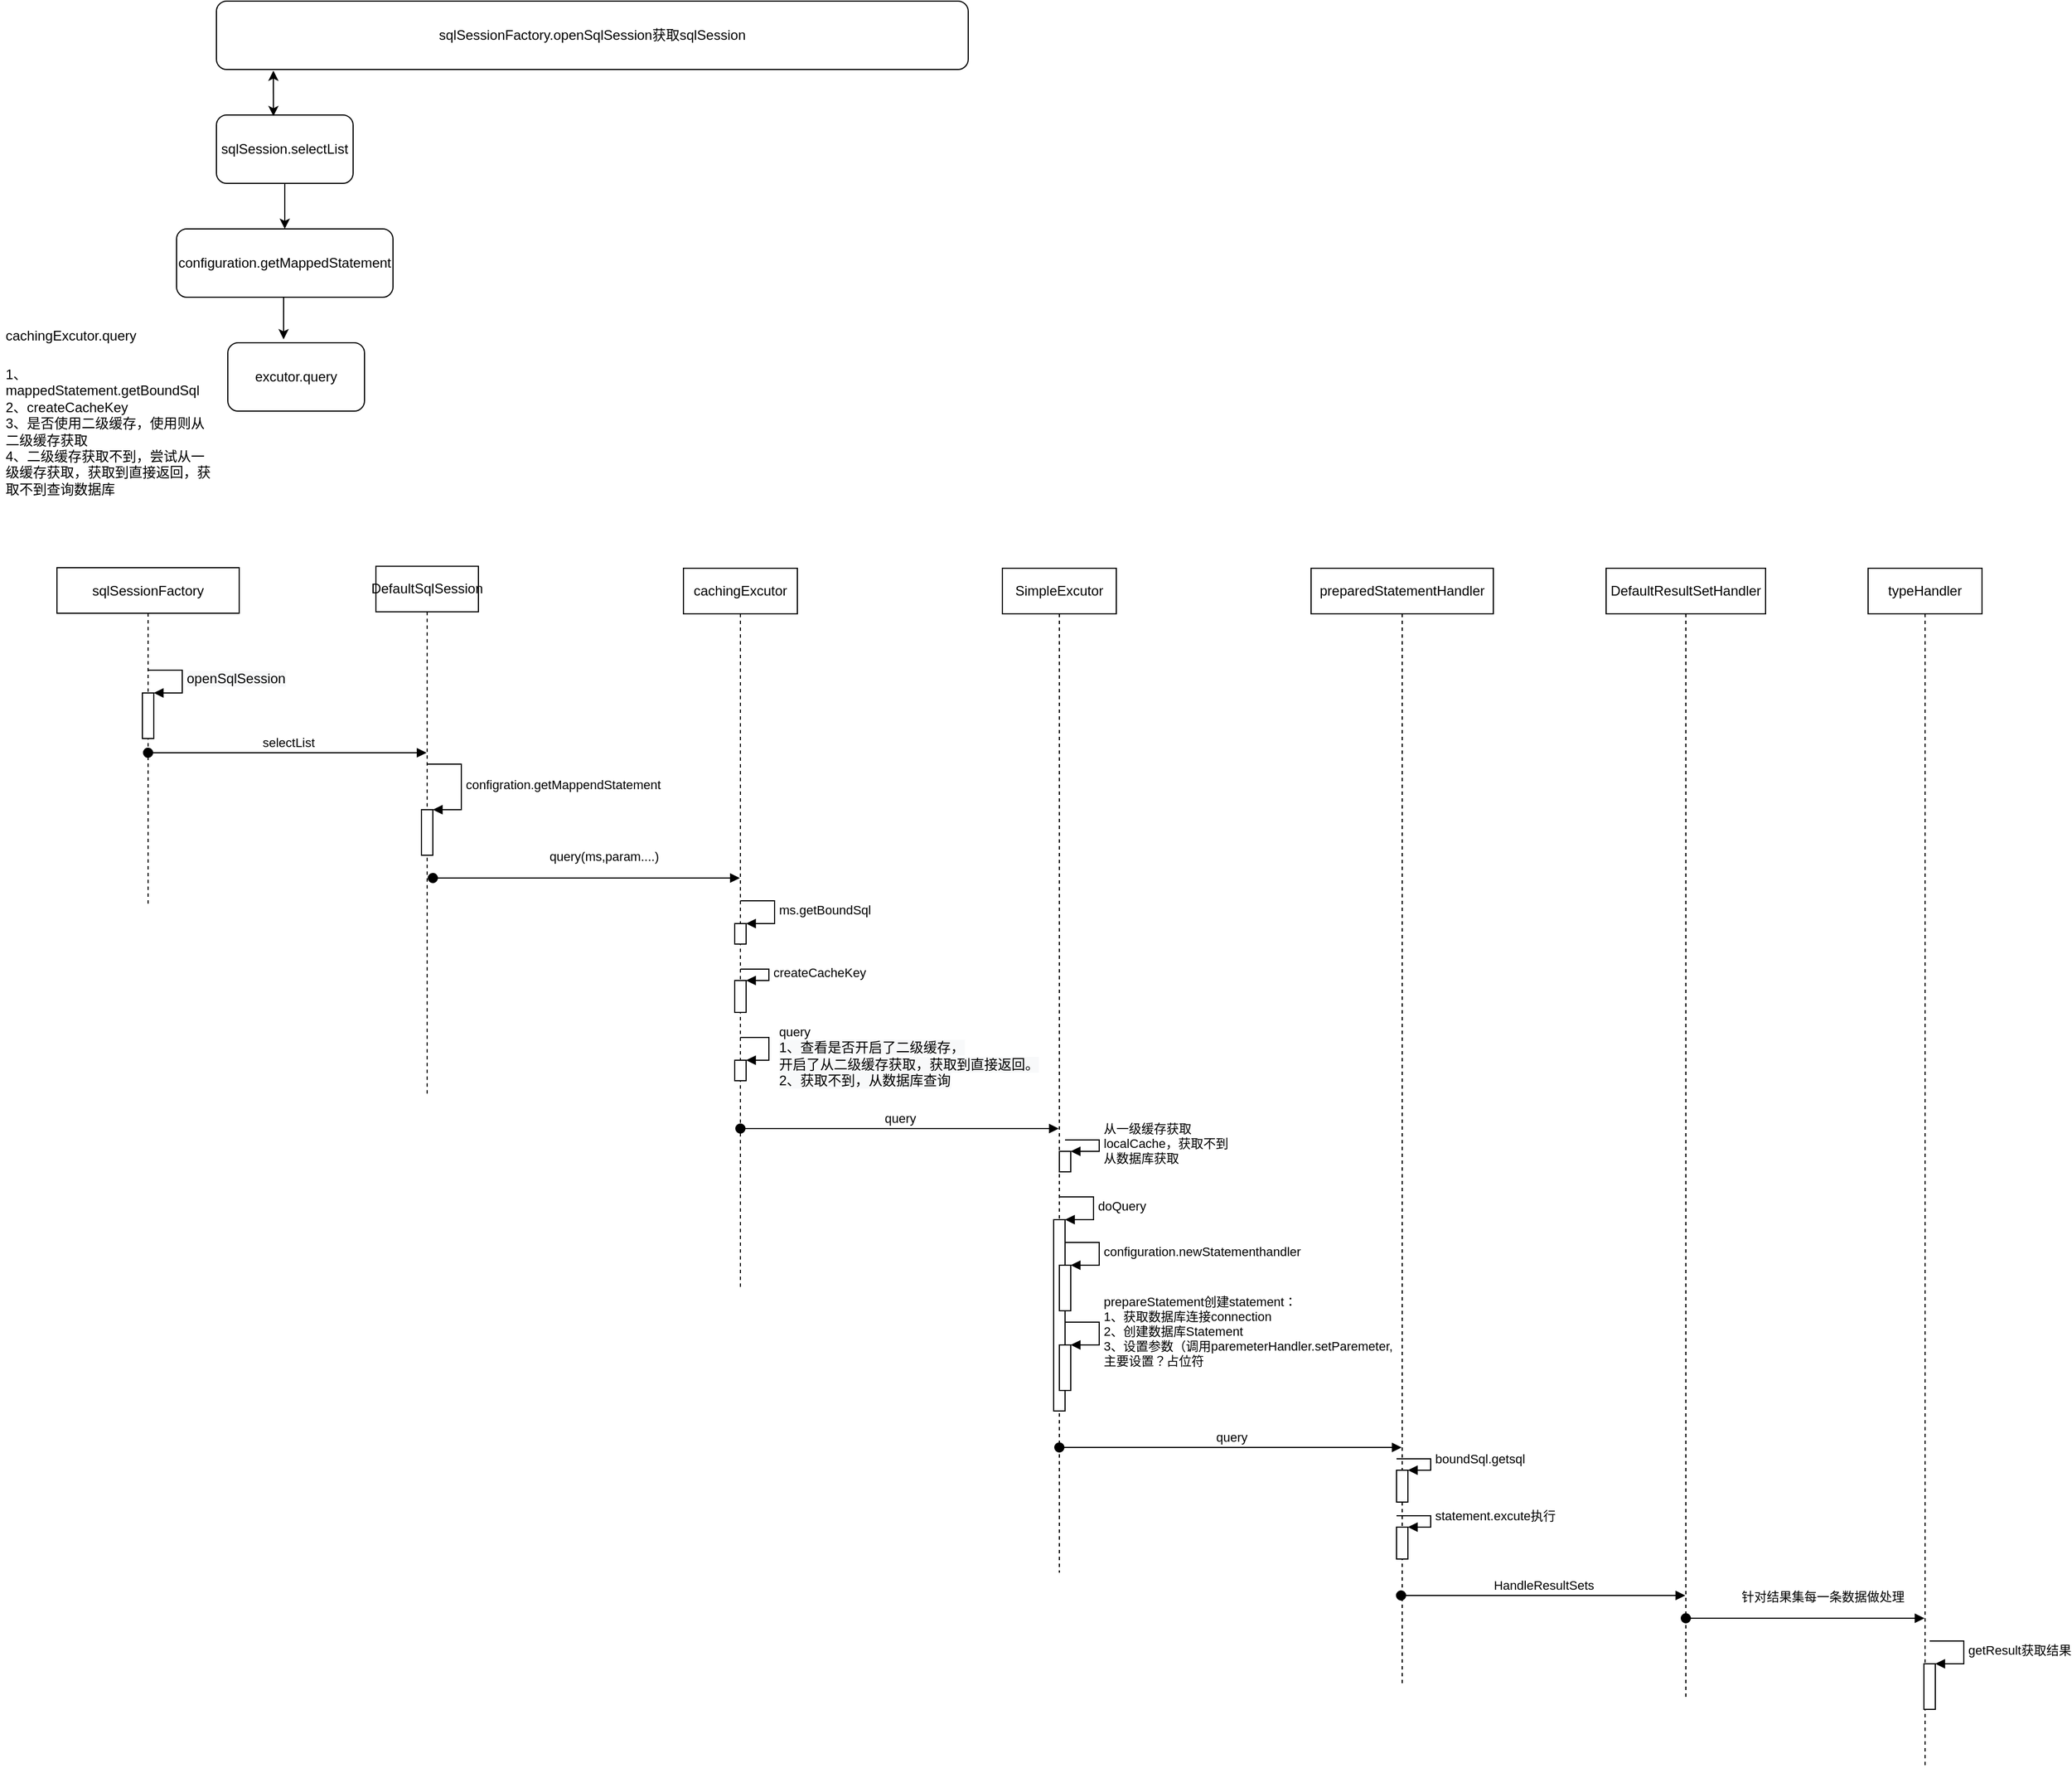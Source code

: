 <mxfile version="14.4.6" type="github">
  <diagram id="0CGYzb4iScq04L-ZYQaI" name="Page-1">
    <mxGraphModel dx="1773" dy="614" grid="1" gridSize="10" guides="1" tooltips="1" connect="1" arrows="1" fold="1" page="1" pageScale="1" pageWidth="827" pageHeight="1169" math="0" shadow="0">
      <root>
        <mxCell id="0" />
        <mxCell id="1" parent="0" />
        <mxCell id="PqKnC0BrW8zJ7Qyt5Rqo-1" value="sqlSessionFactory.openSqlSession获取sqlSession" style="rounded=1;whiteSpace=wrap;html=1;" vertex="1" parent="1">
          <mxGeometry x="120" y="90" width="660" height="60" as="geometry" />
        </mxCell>
        <mxCell id="PqKnC0BrW8zJ7Qyt5Rqo-8" value="" style="edgeStyle=orthogonalEdgeStyle;rounded=0;orthogonalLoop=1;jettySize=auto;html=1;" edge="1" parent="1" source="PqKnC0BrW8zJ7Qyt5Rqo-3" target="PqKnC0BrW8zJ7Qyt5Rqo-7">
          <mxGeometry relative="1" as="geometry" />
        </mxCell>
        <mxCell id="PqKnC0BrW8zJ7Qyt5Rqo-3" value="sqlSession.selectList" style="rounded=1;whiteSpace=wrap;html=1;" vertex="1" parent="1">
          <mxGeometry x="120" y="190" width="120" height="60" as="geometry" />
        </mxCell>
        <mxCell id="PqKnC0BrW8zJ7Qyt5Rqo-5" value="" style="endArrow=classic;startArrow=classic;html=1;exitX=0.417;exitY=0.017;exitDx=0;exitDy=0;exitPerimeter=0;" edge="1" parent="1" source="PqKnC0BrW8zJ7Qyt5Rqo-3">
          <mxGeometry width="50" height="50" relative="1" as="geometry">
            <mxPoint x="390" y="360" as="sourcePoint" />
            <mxPoint x="170" y="151" as="targetPoint" />
          </mxGeometry>
        </mxCell>
        <mxCell id="PqKnC0BrW8zJ7Qyt5Rqo-10" style="edgeStyle=orthogonalEdgeStyle;rounded=0;orthogonalLoop=1;jettySize=auto;html=1;exitX=0.5;exitY=1;exitDx=0;exitDy=0;entryX=0.408;entryY=-0.05;entryDx=0;entryDy=0;entryPerimeter=0;" edge="1" parent="1" source="PqKnC0BrW8zJ7Qyt5Rqo-7" target="PqKnC0BrW8zJ7Qyt5Rqo-9">
          <mxGeometry relative="1" as="geometry" />
        </mxCell>
        <mxCell id="PqKnC0BrW8zJ7Qyt5Rqo-7" value="configuration.getMappedStatement" style="rounded=1;whiteSpace=wrap;html=1;" vertex="1" parent="1">
          <mxGeometry x="85" y="290" width="190" height="60" as="geometry" />
        </mxCell>
        <mxCell id="PqKnC0BrW8zJ7Qyt5Rqo-9" value="excutor.query" style="rounded=1;whiteSpace=wrap;html=1;" vertex="1" parent="1">
          <mxGeometry x="130" y="390" width="120" height="60" as="geometry" />
        </mxCell>
        <mxCell id="PqKnC0BrW8zJ7Qyt5Rqo-14" value="&lt;h1&gt;&lt;span style=&quot;font-size: 12px ; font-weight: 400 ; text-align: center&quot;&gt;cachingExcutor.query&lt;/span&gt;&lt;br&gt;&lt;/h1&gt;&lt;div&gt;&lt;span style=&quot;font-size: 12px ; font-weight: 400 ; text-align: center&quot;&gt;1、mappedStatement.getBoundSql&lt;/span&gt;&lt;/div&gt;&lt;div&gt;&lt;span style=&quot;font-size: 12px ; font-weight: 400 ; text-align: center&quot;&gt;2、createCacheKey&lt;/span&gt;&lt;/div&gt;&lt;div&gt;3、是否使用二级缓存，使用则从二级缓存获取&lt;/div&gt;&lt;div&gt;4、二级缓存获取不到，尝试从一级缓存获取，获取到直接返回，获取不到查询数据库&lt;/div&gt;" style="text;html=1;strokeColor=none;fillColor=none;spacing=5;spacingTop=-20;whiteSpace=wrap;overflow=hidden;rounded=0;" vertex="1" parent="1">
          <mxGeometry x="-70" y="360" width="190" height="180" as="geometry" />
        </mxCell>
        <mxCell id="PqKnC0BrW8zJ7Qyt5Rqo-16" value="sqlSessionFactory" style="shape=umlLifeline;perimeter=lifelinePerimeter;whiteSpace=wrap;html=1;container=1;collapsible=0;recursiveResize=0;outlineConnect=0;" vertex="1" parent="1">
          <mxGeometry x="-20" y="587.5" width="160" height="297.5" as="geometry" />
        </mxCell>
        <mxCell id="PqKnC0BrW8zJ7Qyt5Rqo-24" value="" style="html=1;points=[];perimeter=orthogonalPerimeter;" vertex="1" parent="PqKnC0BrW8zJ7Qyt5Rqo-16">
          <mxGeometry x="75" y="110" width="10" height="40" as="geometry" />
        </mxCell>
        <mxCell id="PqKnC0BrW8zJ7Qyt5Rqo-25" value="&lt;span style=&quot;font-size: 12px ; text-align: center ; background-color: rgb(248 , 249 , 250)&quot;&gt;openSqlSession&lt;/span&gt;" style="edgeStyle=orthogonalEdgeStyle;html=1;align=left;spacingLeft=2;endArrow=block;rounded=0;entryX=1;entryY=0;" edge="1" target="PqKnC0BrW8zJ7Qyt5Rqo-24" parent="PqKnC0BrW8zJ7Qyt5Rqo-16">
          <mxGeometry relative="1" as="geometry">
            <mxPoint x="80" y="90" as="sourcePoint" />
            <Array as="points">
              <mxPoint x="110" y="90" />
            </Array>
          </mxGeometry>
        </mxCell>
        <mxCell id="PqKnC0BrW8zJ7Qyt5Rqo-36" value="selectList" style="html=1;verticalAlign=bottom;startArrow=oval;startFill=1;endArrow=block;startSize=8;" edge="1" parent="PqKnC0BrW8zJ7Qyt5Rqo-16" target="PqKnC0BrW8zJ7Qyt5Rqo-19">
          <mxGeometry width="60" relative="1" as="geometry">
            <mxPoint x="80" y="162.5" as="sourcePoint" />
            <mxPoint x="140" y="162.5" as="targetPoint" />
          </mxGeometry>
        </mxCell>
        <mxCell id="PqKnC0BrW8zJ7Qyt5Rqo-19" value="DefaultSqlSession" style="shape=umlLifeline;perimeter=lifelinePerimeter;whiteSpace=wrap;html=1;container=1;collapsible=0;recursiveResize=0;outlineConnect=0;" vertex="1" parent="1">
          <mxGeometry x="260" y="586.25" width="90" height="463.75" as="geometry" />
        </mxCell>
        <mxCell id="PqKnC0BrW8zJ7Qyt5Rqo-33" value="" style="html=1;points=[];perimeter=orthogonalPerimeter;" vertex="1" parent="PqKnC0BrW8zJ7Qyt5Rqo-19">
          <mxGeometry x="40" y="213.75" width="10" height="40" as="geometry" />
        </mxCell>
        <mxCell id="PqKnC0BrW8zJ7Qyt5Rqo-34" value="configration.getMappendStatement" style="edgeStyle=orthogonalEdgeStyle;html=1;align=left;spacingLeft=2;endArrow=block;rounded=0;entryX=1;entryY=0;" edge="1" target="PqKnC0BrW8zJ7Qyt5Rqo-33" parent="PqKnC0BrW8zJ7Qyt5Rqo-19">
          <mxGeometry relative="1" as="geometry">
            <mxPoint x="45" y="173.75" as="sourcePoint" />
            <Array as="points">
              <mxPoint x="45" y="174" />
              <mxPoint x="75" y="174" />
              <mxPoint x="75" y="214" />
            </Array>
          </mxGeometry>
        </mxCell>
        <mxCell id="PqKnC0BrW8zJ7Qyt5Rqo-37" value="query(ms,param....)" style="html=1;verticalAlign=bottom;startArrow=oval;startFill=1;endArrow=block;startSize=8;" edge="1" parent="PqKnC0BrW8zJ7Qyt5Rqo-19" target="PqKnC0BrW8zJ7Qyt5Rqo-35">
          <mxGeometry x="0.113" y="10" width="60" relative="1" as="geometry">
            <mxPoint x="50" y="273.75" as="sourcePoint" />
            <mxPoint x="110" y="273.75" as="targetPoint" />
            <mxPoint as="offset" />
          </mxGeometry>
        </mxCell>
        <mxCell id="PqKnC0BrW8zJ7Qyt5Rqo-35" value="cachingExcutor" style="shape=umlLifeline;perimeter=lifelinePerimeter;whiteSpace=wrap;html=1;container=1;collapsible=0;recursiveResize=0;outlineConnect=0;" vertex="1" parent="1">
          <mxGeometry x="530" y="588" width="100" height="632" as="geometry" />
        </mxCell>
        <mxCell id="PqKnC0BrW8zJ7Qyt5Rqo-40" value="" style="html=1;points=[];perimeter=orthogonalPerimeter;" vertex="1" parent="PqKnC0BrW8zJ7Qyt5Rqo-35">
          <mxGeometry x="45" y="312" width="10" height="18" as="geometry" />
        </mxCell>
        <mxCell id="PqKnC0BrW8zJ7Qyt5Rqo-41" value="ms.getBoundSql" style="edgeStyle=orthogonalEdgeStyle;html=1;align=left;spacingLeft=2;endArrow=block;rounded=0;entryX=1;entryY=0;" edge="1" target="PqKnC0BrW8zJ7Qyt5Rqo-40" parent="PqKnC0BrW8zJ7Qyt5Rqo-35">
          <mxGeometry relative="1" as="geometry">
            <mxPoint x="50" y="292" as="sourcePoint" />
            <Array as="points">
              <mxPoint x="80" y="292" />
            </Array>
          </mxGeometry>
        </mxCell>
        <mxCell id="PqKnC0BrW8zJ7Qyt5Rqo-44" value="" style="html=1;points=[];perimeter=orthogonalPerimeter;" vertex="1" parent="PqKnC0BrW8zJ7Qyt5Rqo-35">
          <mxGeometry x="45" y="362" width="10" height="28" as="geometry" />
        </mxCell>
        <mxCell id="PqKnC0BrW8zJ7Qyt5Rqo-45" value="createCacheKey" style="edgeStyle=orthogonalEdgeStyle;html=1;align=left;spacingLeft=2;endArrow=block;rounded=0;entryX=1;entryY=0;" edge="1" target="PqKnC0BrW8zJ7Qyt5Rqo-44" parent="PqKnC0BrW8zJ7Qyt5Rqo-35">
          <mxGeometry relative="1" as="geometry">
            <mxPoint x="50" y="352" as="sourcePoint" />
            <Array as="points">
              <mxPoint x="75" y="352" />
            </Array>
          </mxGeometry>
        </mxCell>
        <mxCell id="PqKnC0BrW8zJ7Qyt5Rqo-48" value="" style="html=1;points=[];perimeter=orthogonalPerimeter;" vertex="1" parent="PqKnC0BrW8zJ7Qyt5Rqo-35">
          <mxGeometry x="45" y="432" width="10" height="18" as="geometry" />
        </mxCell>
        <mxCell id="PqKnC0BrW8zJ7Qyt5Rqo-49" value="&lt;br style=&quot;font-size: 12px ; background-color: rgb(248 , 249 , 250)&quot;&gt;&lt;span&gt;query&lt;br&gt;&lt;/span&gt;&lt;span style=&quot;font-size: 12px ; background-color: rgb(248 , 249 , 250)&quot;&gt;1、查看是否开启了二级缓存，&lt;br&gt;开启了从二级缓存获取，获取到直接返回。&lt;/span&gt;&lt;br style=&quot;font-size: 12px ; background-color: rgb(248 , 249 , 250)&quot;&gt;&lt;span style=&quot;font-size: 12px ; background-color: rgb(248 , 249 , 250)&quot;&gt;2、获取不到，从数据库查询&lt;/span&gt;" style="edgeStyle=orthogonalEdgeStyle;html=1;align=left;spacingLeft=2;endArrow=block;rounded=0;entryX=1;entryY=0;" edge="1" target="PqKnC0BrW8zJ7Qyt5Rqo-48" parent="PqKnC0BrW8zJ7Qyt5Rqo-35">
          <mxGeometry x="0.077" y="5" relative="1" as="geometry">
            <mxPoint x="50" y="412" as="sourcePoint" />
            <Array as="points">
              <mxPoint x="50" y="412" />
              <mxPoint x="75" y="412" />
              <mxPoint x="75" y="432" />
            </Array>
            <mxPoint as="offset" />
          </mxGeometry>
        </mxCell>
        <mxCell id="PqKnC0BrW8zJ7Qyt5Rqo-53" value="query" style="html=1;verticalAlign=bottom;startArrow=oval;startFill=1;endArrow=block;startSize=8;" edge="1" parent="PqKnC0BrW8zJ7Qyt5Rqo-35" target="PqKnC0BrW8zJ7Qyt5Rqo-52">
          <mxGeometry width="60" relative="1" as="geometry">
            <mxPoint x="50" y="492" as="sourcePoint" />
            <mxPoint x="110" y="492" as="targetPoint" />
          </mxGeometry>
        </mxCell>
        <mxCell id="PqKnC0BrW8zJ7Qyt5Rqo-52" value="SimpleExcutor" style="shape=umlLifeline;perimeter=lifelinePerimeter;whiteSpace=wrap;html=1;container=1;collapsible=0;recursiveResize=0;outlineConnect=0;" vertex="1" parent="1">
          <mxGeometry x="810" y="588" width="100" height="882" as="geometry" />
        </mxCell>
        <mxCell id="PqKnC0BrW8zJ7Qyt5Rqo-54" value="" style="html=1;points=[];perimeter=orthogonalPerimeter;" vertex="1" parent="PqKnC0BrW8zJ7Qyt5Rqo-52">
          <mxGeometry x="50" y="512" width="10" height="18" as="geometry" />
        </mxCell>
        <mxCell id="PqKnC0BrW8zJ7Qyt5Rqo-55" value="从一级缓存获取&lt;br&gt;localCache，获取不到&lt;br&gt;从数据库获取" style="edgeStyle=orthogonalEdgeStyle;html=1;align=left;spacingLeft=2;endArrow=block;rounded=0;entryX=1;entryY=0;" edge="1" target="PqKnC0BrW8zJ7Qyt5Rqo-54" parent="PqKnC0BrW8zJ7Qyt5Rqo-52">
          <mxGeometry relative="1" as="geometry">
            <mxPoint x="55" y="502" as="sourcePoint" />
            <Array as="points">
              <mxPoint x="85" y="502" />
            </Array>
          </mxGeometry>
        </mxCell>
        <mxCell id="PqKnC0BrW8zJ7Qyt5Rqo-58" value="" style="html=1;points=[];perimeter=orthogonalPerimeter;" vertex="1" parent="PqKnC0BrW8zJ7Qyt5Rqo-52">
          <mxGeometry x="45" y="572" width="10" height="168" as="geometry" />
        </mxCell>
        <mxCell id="PqKnC0BrW8zJ7Qyt5Rqo-59" value="doQuery" style="edgeStyle=orthogonalEdgeStyle;html=1;align=left;spacingLeft=2;endArrow=block;rounded=0;entryX=1;entryY=0;" edge="1" target="PqKnC0BrW8zJ7Qyt5Rqo-58" parent="PqKnC0BrW8zJ7Qyt5Rqo-52">
          <mxGeometry relative="1" as="geometry">
            <mxPoint x="50" y="552" as="sourcePoint" />
            <Array as="points">
              <mxPoint x="80" y="552" />
            </Array>
          </mxGeometry>
        </mxCell>
        <mxCell id="PqKnC0BrW8zJ7Qyt5Rqo-60" value="" style="html=1;points=[];perimeter=orthogonalPerimeter;" vertex="1" parent="PqKnC0BrW8zJ7Qyt5Rqo-52">
          <mxGeometry x="50" y="612" width="10" height="40" as="geometry" />
        </mxCell>
        <mxCell id="PqKnC0BrW8zJ7Qyt5Rqo-61" value="configuration.newStatementhandler" style="edgeStyle=orthogonalEdgeStyle;html=1;align=left;spacingLeft=2;endArrow=block;rounded=0;entryX=1;entryY=0;" edge="1" target="PqKnC0BrW8zJ7Qyt5Rqo-60" parent="PqKnC0BrW8zJ7Qyt5Rqo-52">
          <mxGeometry relative="1" as="geometry">
            <mxPoint x="55" y="592" as="sourcePoint" />
            <Array as="points">
              <mxPoint x="85" y="592" />
            </Array>
          </mxGeometry>
        </mxCell>
        <mxCell id="PqKnC0BrW8zJ7Qyt5Rqo-62" value="" style="html=1;points=[];perimeter=orthogonalPerimeter;" vertex="1" parent="PqKnC0BrW8zJ7Qyt5Rqo-52">
          <mxGeometry x="50" y="682" width="10" height="40" as="geometry" />
        </mxCell>
        <mxCell id="PqKnC0BrW8zJ7Qyt5Rqo-63" value="prepareStatement创建statement：&lt;br&gt;1、获取数据库连接connection&lt;br&gt;2、创建数据库Statement&lt;br&gt;3、设置参数（调用paremeterHandler.setParemeter,&lt;br&gt;主要设置？占位符" style="edgeStyle=orthogonalEdgeStyle;html=1;align=left;spacingLeft=2;endArrow=block;rounded=0;entryX=1;entryY=0;" edge="1" target="PqKnC0BrW8zJ7Qyt5Rqo-62" parent="PqKnC0BrW8zJ7Qyt5Rqo-52">
          <mxGeometry relative="1" as="geometry">
            <mxPoint x="55" y="662" as="sourcePoint" />
            <Array as="points">
              <mxPoint x="85" y="662" />
            </Array>
          </mxGeometry>
        </mxCell>
        <mxCell id="PqKnC0BrW8zJ7Qyt5Rqo-65" value="query" style="html=1;verticalAlign=bottom;startArrow=oval;startFill=1;endArrow=block;startSize=8;" edge="1" parent="PqKnC0BrW8zJ7Qyt5Rqo-52" target="PqKnC0BrW8zJ7Qyt5Rqo-64">
          <mxGeometry width="60" relative="1" as="geometry">
            <mxPoint x="50" y="772" as="sourcePoint" />
            <mxPoint x="110" y="772" as="targetPoint" />
          </mxGeometry>
        </mxCell>
        <mxCell id="PqKnC0BrW8zJ7Qyt5Rqo-64" value="preparedStatementHandler" style="shape=umlLifeline;perimeter=lifelinePerimeter;whiteSpace=wrap;html=1;container=1;collapsible=0;recursiveResize=0;outlineConnect=0;" vertex="1" parent="1">
          <mxGeometry x="1081" y="588" width="160" height="982" as="geometry" />
        </mxCell>
        <mxCell id="PqKnC0BrW8zJ7Qyt5Rqo-66" value="" style="html=1;points=[];perimeter=orthogonalPerimeter;" vertex="1" parent="PqKnC0BrW8zJ7Qyt5Rqo-64">
          <mxGeometry x="75" y="792" width="10" height="28" as="geometry" />
        </mxCell>
        <mxCell id="PqKnC0BrW8zJ7Qyt5Rqo-67" value="boundSql.getsql" style="edgeStyle=orthogonalEdgeStyle;html=1;align=left;spacingLeft=2;endArrow=block;rounded=0;entryX=1;entryY=0;" edge="1" target="PqKnC0BrW8zJ7Qyt5Rqo-66" parent="PqKnC0BrW8zJ7Qyt5Rqo-64">
          <mxGeometry relative="1" as="geometry">
            <mxPoint x="75" y="782" as="sourcePoint" />
            <Array as="points">
              <mxPoint x="105" y="782" />
            </Array>
          </mxGeometry>
        </mxCell>
        <mxCell id="PqKnC0BrW8zJ7Qyt5Rqo-68" value="" style="html=1;points=[];perimeter=orthogonalPerimeter;" vertex="1" parent="PqKnC0BrW8zJ7Qyt5Rqo-64">
          <mxGeometry x="75" y="842" width="10" height="28" as="geometry" />
        </mxCell>
        <mxCell id="PqKnC0BrW8zJ7Qyt5Rqo-69" value="statement.excute执行" style="edgeStyle=orthogonalEdgeStyle;html=1;align=left;spacingLeft=2;endArrow=block;rounded=0;entryX=1;entryY=0;" edge="1" parent="PqKnC0BrW8zJ7Qyt5Rqo-64" target="PqKnC0BrW8zJ7Qyt5Rqo-68">
          <mxGeometry relative="1" as="geometry">
            <mxPoint x="75" y="832" as="sourcePoint" />
            <Array as="points">
              <mxPoint x="105" y="832" />
            </Array>
          </mxGeometry>
        </mxCell>
        <mxCell id="PqKnC0BrW8zJ7Qyt5Rqo-71" value="HandleResultSets" style="html=1;verticalAlign=bottom;startArrow=oval;startFill=1;endArrow=block;startSize=8;" edge="1" parent="PqKnC0BrW8zJ7Qyt5Rqo-64" target="PqKnC0BrW8zJ7Qyt5Rqo-70">
          <mxGeometry width="60" relative="1" as="geometry">
            <mxPoint x="79" y="902" as="sourcePoint" />
            <mxPoint x="139" y="902" as="targetPoint" />
          </mxGeometry>
        </mxCell>
        <mxCell id="PqKnC0BrW8zJ7Qyt5Rqo-70" value="DefaultResultSetHandler" style="shape=umlLifeline;perimeter=lifelinePerimeter;whiteSpace=wrap;html=1;container=1;collapsible=0;recursiveResize=0;outlineConnect=0;" vertex="1" parent="1">
          <mxGeometry x="1340" y="588" width="140" height="992" as="geometry" />
        </mxCell>
        <mxCell id="PqKnC0BrW8zJ7Qyt5Rqo-72" value="typeHandler" style="shape=umlLifeline;perimeter=lifelinePerimeter;whiteSpace=wrap;html=1;container=1;collapsible=0;recursiveResize=0;outlineConnect=0;" vertex="1" parent="1">
          <mxGeometry x="1570" y="588" width="100" height="1052" as="geometry" />
        </mxCell>
        <mxCell id="PqKnC0BrW8zJ7Qyt5Rqo-74" value="" style="html=1;points=[];perimeter=orthogonalPerimeter;" vertex="1" parent="PqKnC0BrW8zJ7Qyt5Rqo-72">
          <mxGeometry x="49" y="962" width="10" height="40" as="geometry" />
        </mxCell>
        <mxCell id="PqKnC0BrW8zJ7Qyt5Rqo-75" value="getResult获取结果" style="edgeStyle=orthogonalEdgeStyle;html=1;align=left;spacingLeft=2;endArrow=block;rounded=0;entryX=1;entryY=0;" edge="1" target="PqKnC0BrW8zJ7Qyt5Rqo-74" parent="PqKnC0BrW8zJ7Qyt5Rqo-72">
          <mxGeometry relative="1" as="geometry">
            <mxPoint x="54" y="942" as="sourcePoint" />
            <Array as="points">
              <mxPoint x="84" y="942" />
            </Array>
          </mxGeometry>
        </mxCell>
        <mxCell id="PqKnC0BrW8zJ7Qyt5Rqo-73" value="针对结果集每一条数据做处理" style="html=1;verticalAlign=bottom;startArrow=oval;startFill=1;endArrow=block;startSize=8;" edge="1" parent="1" target="PqKnC0BrW8zJ7Qyt5Rqo-72">
          <mxGeometry x="0.146" y="10" width="60" relative="1" as="geometry">
            <mxPoint x="1410" y="1510" as="sourcePoint" />
            <mxPoint x="1470" y="1510" as="targetPoint" />
            <mxPoint as="offset" />
          </mxGeometry>
        </mxCell>
      </root>
    </mxGraphModel>
  </diagram>
</mxfile>
